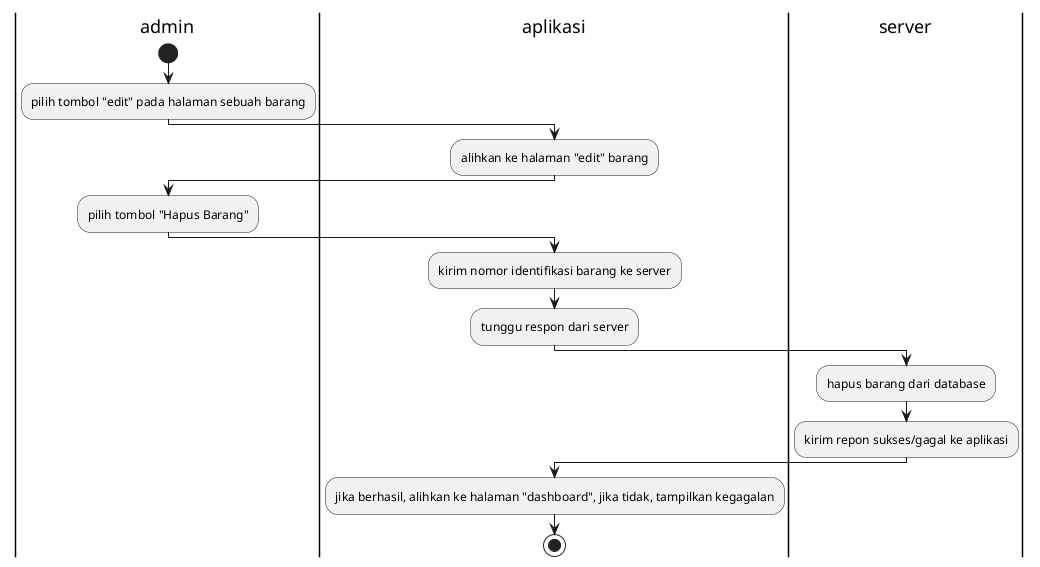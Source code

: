 @startuml

|admin|
start
:pilih tombol "edit" pada halaman sebuah barang;

|aplikasi|
:alihkan ke halaman "edit" barang;

|admin|
:pilih tombol "Hapus Barang";

|aplikasi|
:kirim nomor identifikasi barang ke server;
:tunggu respon dari server;

|server|
:hapus barang dari database;
:kirim repon sukses/gagal ke aplikasi;

|aplikasi|
:jika berhasil, alihkan ke halaman "dashboard", jika tidak, tampilkan kegagalan;
stop

@enduml
